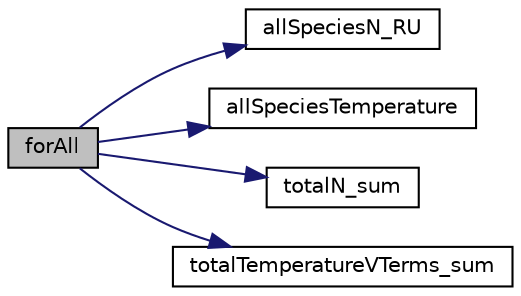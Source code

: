 digraph "forAll"
{
  bgcolor="transparent";
  edge [fontname="Helvetica",fontsize="10",labelfontname="Helvetica",labelfontsize="10"];
  node [fontname="Helvetica",fontsize="10",shape=record];
  rankdir="LR";
  Node1 [label="forAll",height=0.2,width=0.4,color="black", fillcolor="grey75", style="filled" fontcolor="black"];
  Node1 -> Node2 [color="midnightblue",fontsize="10",style="solid",fontname="Helvetica"];
  Node2 [label="allSpeciesN_RU",height=0.2,width=0.4,color="black",URL="$createMDFields_8H.html#a5763977052059b9f7e2c3b68be7c3865"];
  Node1 -> Node3 [color="midnightblue",fontsize="10",style="solid",fontname="Helvetica"];
  Node3 [label="allSpeciesTemperature",height=0.2,width=0.4,color="black",URL="$createMDFields_8H.html#a1c633f63d63e14d890cbb135ea81dc03"];
  Node1 -> Node4 [color="midnightblue",fontsize="10",style="solid",fontname="Helvetica"];
  Node4 [label="totalN_sum",height=0.2,width=0.4,color="black",URL="$averageMDFields_8H.html#adbd84a1a1f40aaf58712140549d703b9"];
  Node1 -> Node5 [color="midnightblue",fontsize="10",style="solid",fontname="Helvetica"];
  Node5 [label="totalTemperatureVTerms_sum",height=0.2,width=0.4,color="black",URL="$averageMDFields_8H.html#a22a3964031dd131e2ccff57a7271a6b6"];
}
